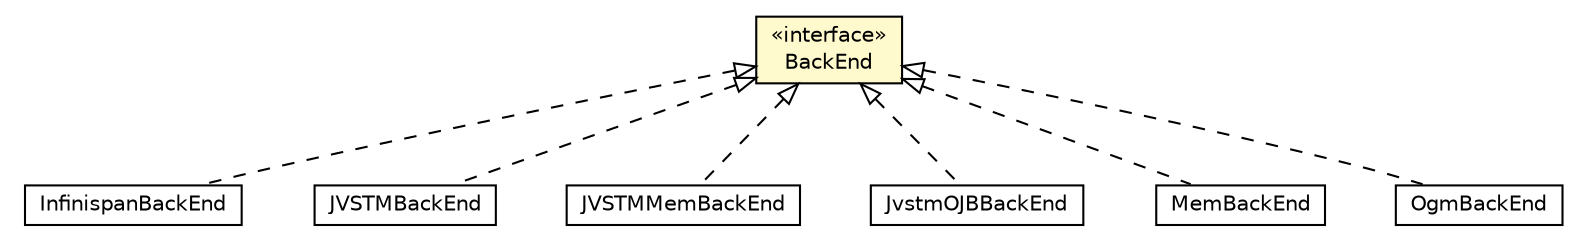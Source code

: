#!/usr/local/bin/dot
#
# Class diagram 
# Generated by UMLGraph version 5.1 (http://www.umlgraph.org/)
#

digraph G {
	edge [fontname="Helvetica",fontsize=10,labelfontname="Helvetica",labelfontsize=10];
	node [fontname="Helvetica",fontsize=10,shape=plaintext];
	nodesep=0.25;
	ranksep=0.5;
	// pt.ist.fenixframework.backend.BackEnd
	c62473 [label=<<table title="pt.ist.fenixframework.backend.BackEnd" border="0" cellborder="1" cellspacing="0" cellpadding="2" port="p" bgcolor="lemonChiffon" href="./BackEnd.html">
		<tr><td><table border="0" cellspacing="0" cellpadding="1">
<tr><td align="center" balign="center"> &#171;interface&#187; </td></tr>
<tr><td align="center" balign="center"> BackEnd </td></tr>
		</table></td></tr>
		</table>>, fontname="Helvetica", fontcolor="black", fontsize=10.0];
	// pt.ist.fenixframework.backend.infinispan.InfinispanBackEnd
	c62557 [label=<<table title="pt.ist.fenixframework.backend.infinispan.InfinispanBackEnd" border="0" cellborder="1" cellspacing="0" cellpadding="2" port="p" href="./infinispan/InfinispanBackEnd.html">
		<tr><td><table border="0" cellspacing="0" cellpadding="1">
<tr><td align="center" balign="center"> InfinispanBackEnd </td></tr>
		</table></td></tr>
		</table>>, fontname="Helvetica", fontcolor="black", fontsize=10.0];
	// pt.ist.fenixframework.backend.jvstm.JVSTMBackEnd
	c62564 [label=<<table title="pt.ist.fenixframework.backend.jvstm.JVSTMBackEnd" border="0" cellborder="1" cellspacing="0" cellpadding="2" port="p" href="./jvstm/JVSTMBackEnd.html">
		<tr><td><table border="0" cellspacing="0" cellpadding="1">
<tr><td align="center" balign="center"> JVSTMBackEnd </td></tr>
		</table></td></tr>
		</table>>, fontname="Helvetica", fontcolor="black", fontsize=10.0];
	// pt.ist.fenixframework.backend.jvstmmem.JVSTMMemBackEnd
	c62635 [label=<<table title="pt.ist.fenixframework.backend.jvstmmem.JVSTMMemBackEnd" border="0" cellborder="1" cellspacing="0" cellpadding="2" port="p" href="./jvstmmem/JVSTMMemBackEnd.html">
		<tr><td><table border="0" cellspacing="0" cellpadding="1">
<tr><td align="center" balign="center"> JVSTMMemBackEnd </td></tr>
		</table></td></tr>
		</table>>, fontname="Helvetica", fontcolor="black", fontsize=10.0];
	// pt.ist.fenixframework.backend.jvstmojb.JvstmOJBBackEnd
	c62646 [label=<<table title="pt.ist.fenixframework.backend.jvstmojb.JvstmOJBBackEnd" border="0" cellborder="1" cellspacing="0" cellpadding="2" port="p" href="./jvstmojb/JvstmOJBBackEnd.html">
		<tr><td><table border="0" cellspacing="0" cellpadding="1">
<tr><td align="center" balign="center"> JvstmOJBBackEnd </td></tr>
		</table></td></tr>
		</table>>, fontname="Helvetica", fontcolor="black", fontsize=10.0];
	// pt.ist.fenixframework.backend.mem.MemBackEnd
	c62700 [label=<<table title="pt.ist.fenixframework.backend.mem.MemBackEnd" border="0" cellborder="1" cellspacing="0" cellpadding="2" port="p" href="./mem/MemBackEnd.html">
		<tr><td><table border="0" cellspacing="0" cellpadding="1">
<tr><td align="center" balign="center"> MemBackEnd </td></tr>
		</table></td></tr>
		</table>>, fontname="Helvetica", fontcolor="black", fontsize=10.0];
	// pt.ist.fenixframework.backend.ogm.OgmBackEnd
	c62707 [label=<<table title="pt.ist.fenixframework.backend.ogm.OgmBackEnd" border="0" cellborder="1" cellspacing="0" cellpadding="2" port="p" href="./ogm/OgmBackEnd.html">
		<tr><td><table border="0" cellspacing="0" cellpadding="1">
<tr><td align="center" balign="center"> OgmBackEnd </td></tr>
		</table></td></tr>
		</table>>, fontname="Helvetica", fontcolor="black", fontsize=10.0];
	//pt.ist.fenixframework.backend.infinispan.InfinispanBackEnd implements pt.ist.fenixframework.backend.BackEnd
	c62473:p -> c62557:p [dir=back,arrowtail=empty,style=dashed];
	//pt.ist.fenixframework.backend.jvstm.JVSTMBackEnd implements pt.ist.fenixframework.backend.BackEnd
	c62473:p -> c62564:p [dir=back,arrowtail=empty,style=dashed];
	//pt.ist.fenixframework.backend.jvstmmem.JVSTMMemBackEnd implements pt.ist.fenixframework.backend.BackEnd
	c62473:p -> c62635:p [dir=back,arrowtail=empty,style=dashed];
	//pt.ist.fenixframework.backend.jvstmojb.JvstmOJBBackEnd implements pt.ist.fenixframework.backend.BackEnd
	c62473:p -> c62646:p [dir=back,arrowtail=empty,style=dashed];
	//pt.ist.fenixframework.backend.mem.MemBackEnd implements pt.ist.fenixframework.backend.BackEnd
	c62473:p -> c62700:p [dir=back,arrowtail=empty,style=dashed];
	//pt.ist.fenixframework.backend.ogm.OgmBackEnd implements pt.ist.fenixframework.backend.BackEnd
	c62473:p -> c62707:p [dir=back,arrowtail=empty,style=dashed];
}

